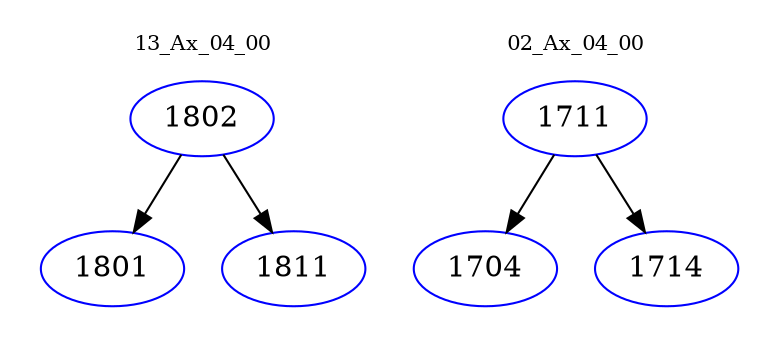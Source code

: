 digraph{
subgraph cluster_0 {
color = white
label = "13_Ax_04_00";
fontsize=10;
T0_1802 [label="1802", color="blue"]
T0_1802 -> T0_1801 [color="black"]
T0_1801 [label="1801", color="blue"]
T0_1802 -> T0_1811 [color="black"]
T0_1811 [label="1811", color="blue"]
}
subgraph cluster_1 {
color = white
label = "02_Ax_04_00";
fontsize=10;
T1_1711 [label="1711", color="blue"]
T1_1711 -> T1_1704 [color="black"]
T1_1704 [label="1704", color="blue"]
T1_1711 -> T1_1714 [color="black"]
T1_1714 [label="1714", color="blue"]
}
}
